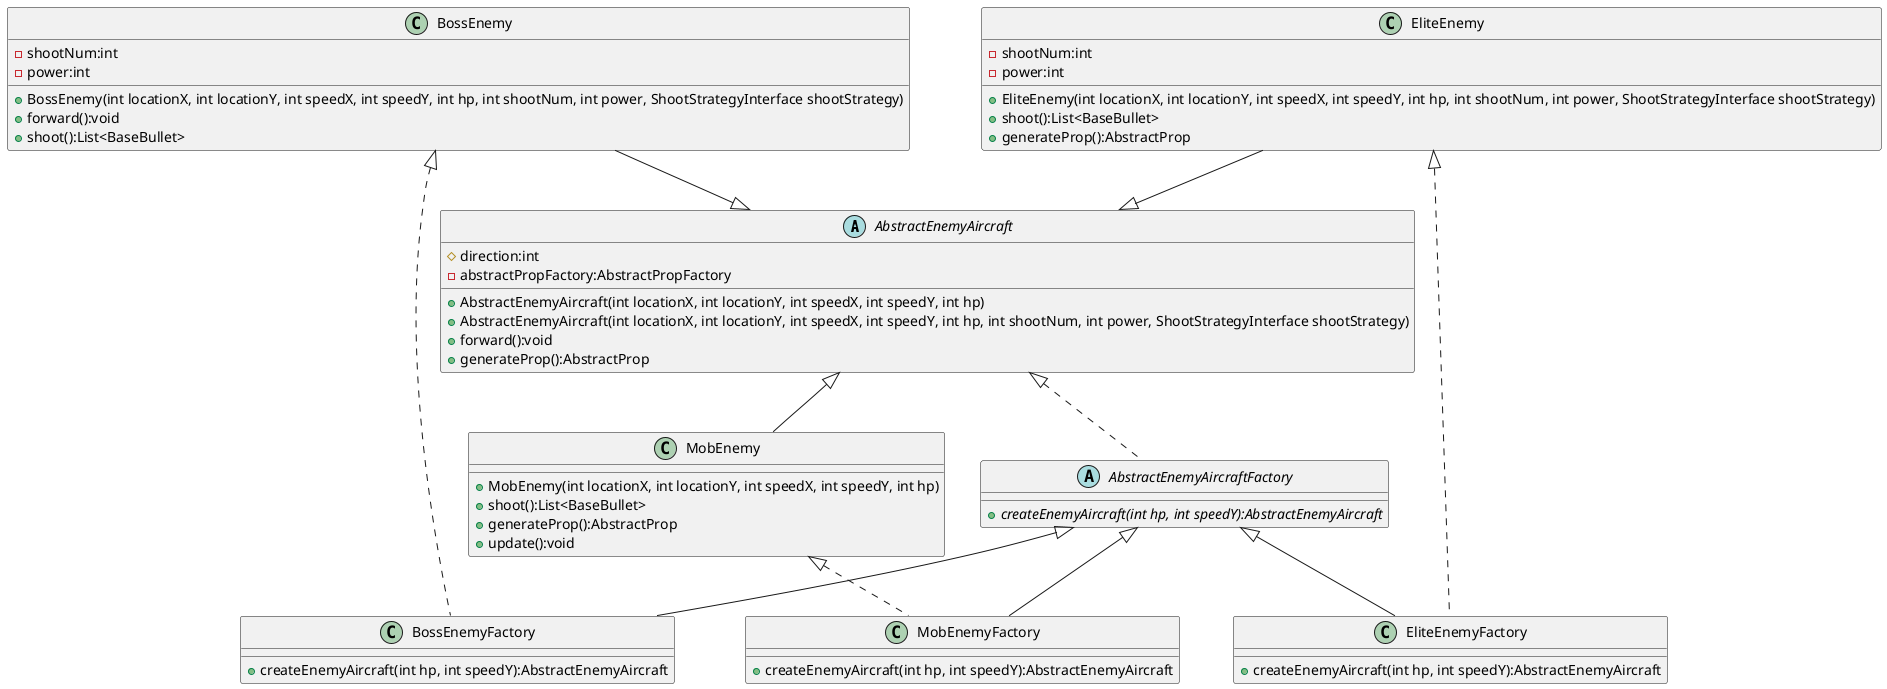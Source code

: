 @startuml
'https://plantuml.com/class-diagram

 abstract class AbstractEnemyAircraft
 {
    # direction:int
    - abstractPropFactory:AbstractPropFactory
    + AbstractEnemyAircraft(int locationX, int locationY, int speedX, int speedY, int hp)
    + AbstractEnemyAircraft(int locationX, int locationY, int speedX, int speedY, int hp, int shootNum, int power, ShootStrategyInterface shootStrategy)
    + forward():void
    + generateProp():AbstractProp
 }

abstract class AbstractEnemyAircraftFactory
{
    + {abstract} createEnemyAircraft(int hp, int speedY):AbstractEnemyAircraft
}

AbstractEnemyAircraft <|.. AbstractEnemyAircraftFactory
MobEnemy <|.. MobEnemyFactory
BossEnemy <|.. BossEnemyFactory
EliteEnemy <|.. EliteEnemyFactory

AbstractEnemyAircraft <|-- MobEnemy
AbstractEnemyAircraft <|-up- BossEnemy
AbstractEnemyAircraft <|-up- EliteEnemy

AbstractEnemyAircraftFactory <|-- BossEnemyFactory
AbstractEnemyAircraftFactory <|-- EliteEnemyFactory
AbstractEnemyAircraftFactory <|-- MobEnemyFactory

class BossEnemy {
    - shootNum:int
    - power:int
    + BossEnemy(int locationX, int locationY, int speedX, int speedY, int hp, int shootNum, int power, ShootStrategyInterface shootStrategy)
    + forward():void
    + shoot():List<BaseBullet>
}

class EliteEnemy {
    - shootNum:int
    - power:int
    + EliteEnemy(int locationX, int locationY, int speedX, int speedY, int hp, int shootNum, int power, ShootStrategyInterface shootStrategy)
    + shoot():List<BaseBullet>
    + generateProp():AbstractProp
}

class MobEnemy {
    + MobEnemy(int locationX, int locationY, int speedX, int speedY, int hp)
    + shoot():List<BaseBullet>
    + generateProp():AbstractProp
    + update():void
}

class BossEnemyFactory {
    + createEnemyAircraft(int hp, int speedY):AbstractEnemyAircraft
}

class EliteEnemyFactory {
    + createEnemyAircraft(int hp, int speedY):AbstractEnemyAircraft
}

class MobEnemyFactory {
    + createEnemyAircraft(int hp, int speedY):AbstractEnemyAircraft
}

@enduml
